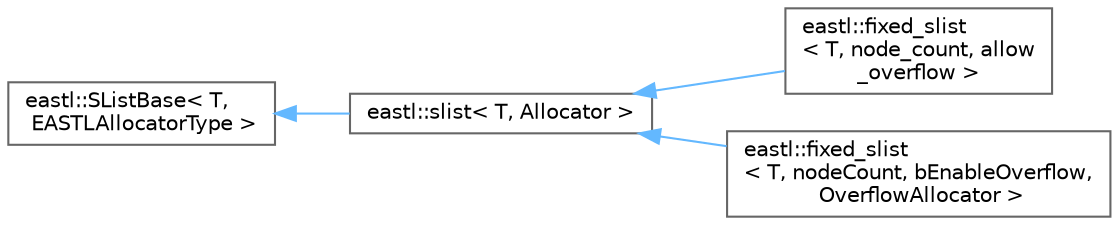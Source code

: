digraph "类继承关系图"
{
 // LATEX_PDF_SIZE
  bgcolor="transparent";
  edge [fontname=Helvetica,fontsize=10,labelfontname=Helvetica,labelfontsize=10];
  node [fontname=Helvetica,fontsize=10,shape=box,height=0.2,width=0.4];
  rankdir="LR";
  Node0 [id="Node000000",label="eastl::SListBase\< T,\l EASTLAllocatorType \>",height=0.2,width=0.4,color="grey40", fillcolor="white", style="filled",URL="$structeastl_1_1_s_list_base.html",tooltip=" "];
  Node0 -> Node1 [id="edge3688_Node000000_Node000001",dir="back",color="steelblue1",style="solid",tooltip=" "];
  Node1 [id="Node000001",label="eastl::slist\< T, Allocator \>",height=0.2,width=0.4,color="grey40", fillcolor="white", style="filled",URL="$classeastl_1_1slist.html",tooltip=" "];
  Node1 -> Node2 [id="edge3689_Node000001_Node000002",dir="back",color="steelblue1",style="solid",tooltip=" "];
  Node2 [id="Node000002",label="eastl::fixed_slist\l\< T, node_count, allow\l_overflow \>",height=0.2,width=0.4,color="grey40", fillcolor="white", style="filled",URL="$classeastl_1_1fixed__slist.html",tooltip=" "];
  Node1 -> Node3 [id="edge3690_Node000001_Node000003",dir="back",color="steelblue1",style="solid",tooltip=" "];
  Node3 [id="Node000003",label="eastl::fixed_slist\l\< T, nodeCount, bEnableOverflow,\l OverflowAllocator \>",height=0.2,width=0.4,color="grey40", fillcolor="white", style="filled",URL="$classeastl_1_1fixed__slist.html",tooltip=" "];
}
